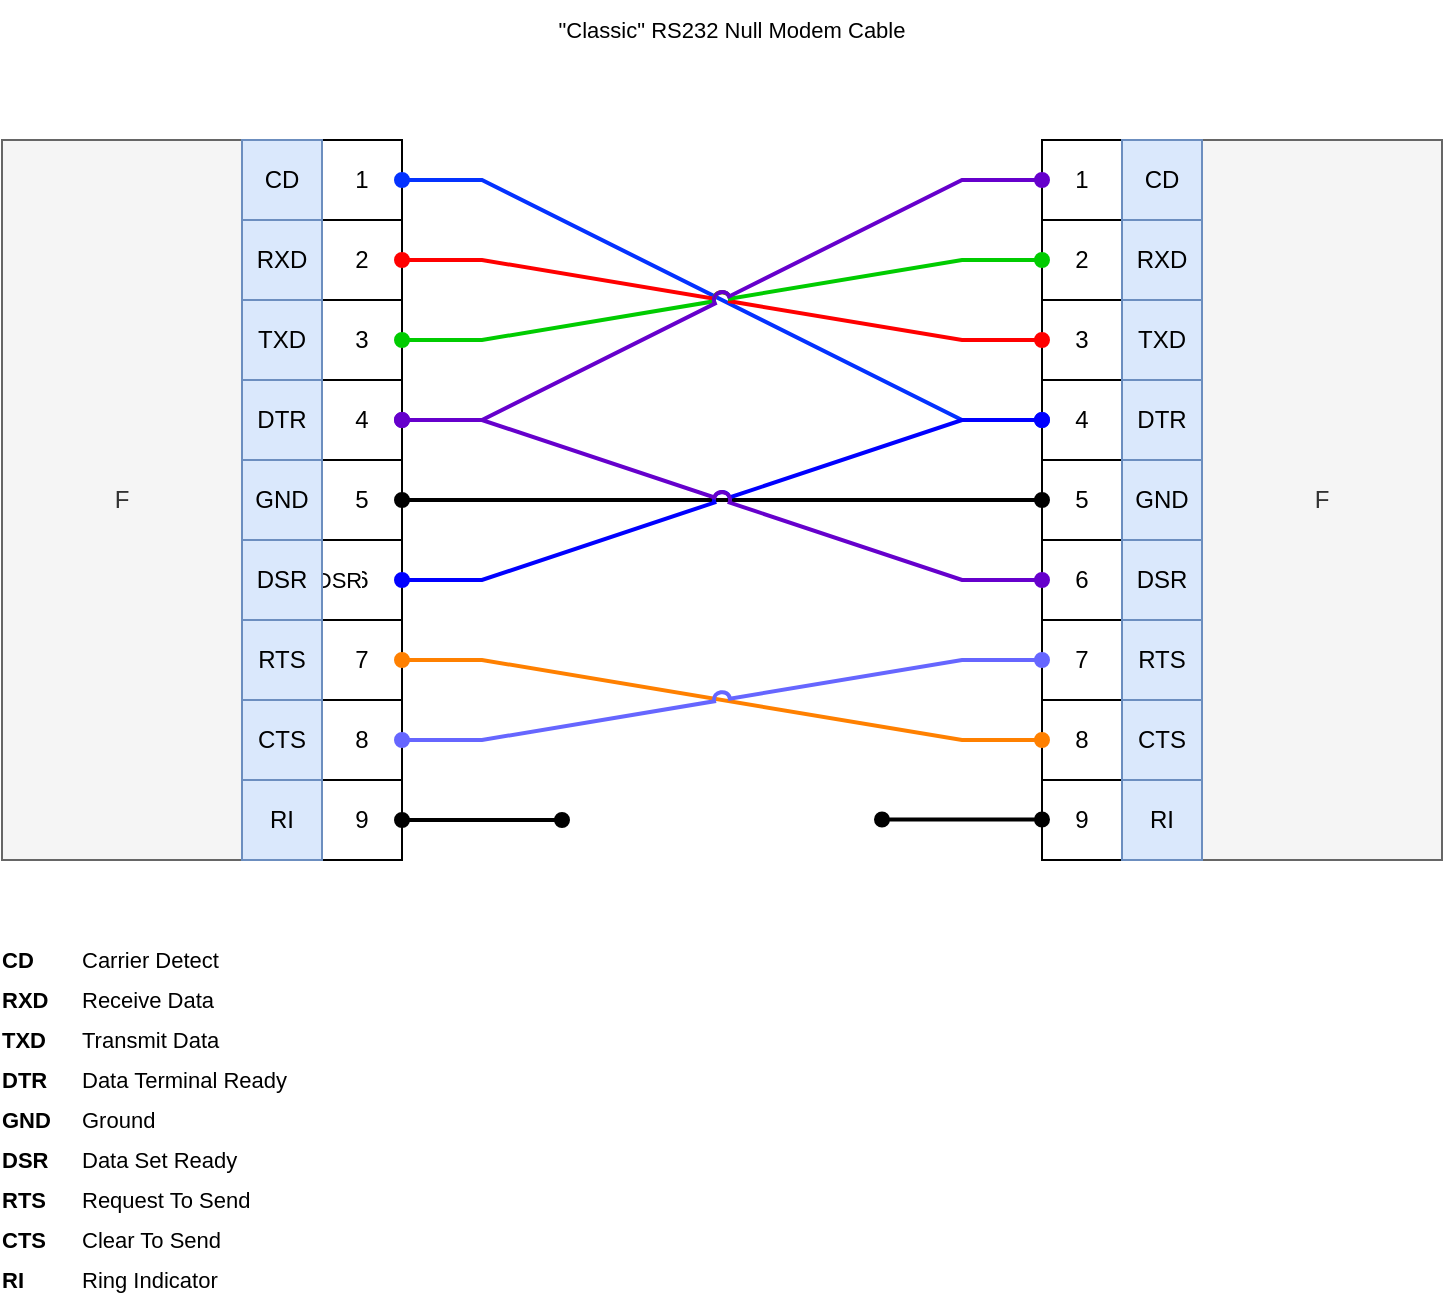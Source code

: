 <mxfile version="26.0.11">
  <diagram name="Page-1" id="jlNaeUJ58-j6CCFF46g7">
    <mxGraphModel dx="2440" dy="1328" grid="1" gridSize="10" guides="1" tooltips="1" connect="1" arrows="1" fold="1" page="1" pageScale="1" pageWidth="1169" pageHeight="827" math="0" shadow="0">
      <root>
        <mxCell id="0" />
        <mxCell id="1" parent="0" />
        <mxCell id="HLjWQWwi_whhqIadVQS3-2" value="F" style="rounded=0;whiteSpace=wrap;html=1;fillColor=#f5f5f5;fontColor=#333333;strokeColor=#666666;" parent="1" vertex="1">
          <mxGeometry x="240" y="80" width="120" height="360" as="geometry" />
        </mxCell>
        <mxCell id="HLjWQWwi_whhqIadVQS3-3" value="F" style="rounded=0;whiteSpace=wrap;html=1;fillColor=#f5f5f5;fontColor=#333333;strokeColor=#666666;" parent="1" vertex="1">
          <mxGeometry x="840" y="80" width="120" height="360" as="geometry" />
        </mxCell>
        <mxCell id="HLjWQWwi_whhqIadVQS3-4" value="1" style="whiteSpace=wrap;html=1;aspect=fixed;" parent="1" vertex="1">
          <mxGeometry x="400" y="80" width="40" height="40" as="geometry" />
        </mxCell>
        <mxCell id="HLjWQWwi_whhqIadVQS3-5" value="2" style="whiteSpace=wrap;html=1;aspect=fixed;" parent="1" vertex="1">
          <mxGeometry x="400" y="120" width="40" height="40" as="geometry" />
        </mxCell>
        <mxCell id="HLjWQWwi_whhqIadVQS3-6" value="3" style="whiteSpace=wrap;html=1;aspect=fixed;" parent="1" vertex="1">
          <mxGeometry x="400" y="160" width="40" height="40" as="geometry" />
        </mxCell>
        <mxCell id="HLjWQWwi_whhqIadVQS3-7" value="4" style="whiteSpace=wrap;html=1;aspect=fixed;" parent="1" vertex="1">
          <mxGeometry x="400" y="200" width="40" height="40" as="geometry" />
        </mxCell>
        <mxCell id="HLjWQWwi_whhqIadVQS3-8" value="5" style="whiteSpace=wrap;html=1;aspect=fixed;" parent="1" vertex="1">
          <mxGeometry x="400" y="240" width="40" height="40" as="geometry" />
        </mxCell>
        <mxCell id="HLjWQWwi_whhqIadVQS3-9" value="7" style="whiteSpace=wrap;html=1;aspect=fixed;" parent="1" vertex="1">
          <mxGeometry x="400" y="320" width="40" height="40" as="geometry" />
        </mxCell>
        <mxCell id="HLjWQWwi_whhqIadVQS3-10" value="6" style="whiteSpace=wrap;html=1;aspect=fixed;" parent="1" vertex="1">
          <mxGeometry x="400" y="280" width="40" height="40" as="geometry" />
        </mxCell>
        <mxCell id="HLjWQWwi_whhqIadVQS3-11" value="9" style="whiteSpace=wrap;html=1;aspect=fixed;" parent="1" vertex="1">
          <mxGeometry x="400" y="400" width="40" height="40" as="geometry" />
        </mxCell>
        <mxCell id="HLjWQWwi_whhqIadVQS3-12" value="8" style="whiteSpace=wrap;html=1;aspect=fixed;" parent="1" vertex="1">
          <mxGeometry x="400" y="360" width="40" height="40" as="geometry" />
        </mxCell>
        <mxCell id="HLjWQWwi_whhqIadVQS3-14" value="1" style="whiteSpace=wrap;html=1;aspect=fixed;" parent="1" vertex="1">
          <mxGeometry x="760" y="80" width="40" height="40" as="geometry" />
        </mxCell>
        <mxCell id="HLjWQWwi_whhqIadVQS3-15" value="2" style="whiteSpace=wrap;html=1;aspect=fixed;" parent="1" vertex="1">
          <mxGeometry x="760" y="120" width="40" height="40" as="geometry" />
        </mxCell>
        <mxCell id="HLjWQWwi_whhqIadVQS3-16" value="3" style="whiteSpace=wrap;html=1;aspect=fixed;" parent="1" vertex="1">
          <mxGeometry x="760" y="160" width="40" height="40" as="geometry" />
        </mxCell>
        <mxCell id="HLjWQWwi_whhqIadVQS3-17" value="4" style="whiteSpace=wrap;html=1;aspect=fixed;" parent="1" vertex="1">
          <mxGeometry x="760" y="200" width="40" height="40" as="geometry" />
        </mxCell>
        <mxCell id="HLjWQWwi_whhqIadVQS3-18" value="5" style="whiteSpace=wrap;html=1;aspect=fixed;" parent="1" vertex="1">
          <mxGeometry x="760" y="240" width="40" height="40" as="geometry" />
        </mxCell>
        <mxCell id="HLjWQWwi_whhqIadVQS3-19" value="7" style="whiteSpace=wrap;html=1;aspect=fixed;" parent="1" vertex="1">
          <mxGeometry x="760" y="320" width="40" height="40" as="geometry" />
        </mxCell>
        <mxCell id="HLjWQWwi_whhqIadVQS3-20" value="6" style="whiteSpace=wrap;html=1;aspect=fixed;" parent="1" vertex="1">
          <mxGeometry x="760" y="280" width="40" height="40" as="geometry" />
        </mxCell>
        <mxCell id="HLjWQWwi_whhqIadVQS3-21" value="9" style="whiteSpace=wrap;html=1;aspect=fixed;" parent="1" vertex="1">
          <mxGeometry x="760" y="400" width="40" height="40" as="geometry" />
        </mxCell>
        <mxCell id="HLjWQWwi_whhqIadVQS3-22" value="8" style="whiteSpace=wrap;html=1;aspect=fixed;" parent="1" vertex="1">
          <mxGeometry x="760" y="360" width="40" height="40" as="geometry" />
        </mxCell>
        <mxCell id="HLjWQWwi_whhqIadVQS3-23" value="" style="edgeStyle=none;orthogonalLoop=1;jettySize=auto;html=1;rounded=0;jumpStyle=arc;endArrow=oval;startFill=1;strokeWidth=2;endFill=1;startArrow=oval;exitX=1;exitY=0.5;exitDx=0;exitDy=0;entryX=0;entryY=0.5;entryDx=0;entryDy=0;strokeColor=light-dark(#0432ff, transparent);" parent="1" source="HLjWQWwi_whhqIadVQS3-4" target="HLjWQWwi_whhqIadVQS3-17" edge="1">
          <mxGeometry width="80" relative="1" as="geometry">
            <mxPoint x="480" y="500" as="sourcePoint" />
            <mxPoint x="560" y="500" as="targetPoint" />
            <Array as="points">
              <mxPoint x="480" y="100" />
              <mxPoint x="720" y="220" />
            </Array>
          </mxGeometry>
        </mxCell>
        <mxCell id="HLjWQWwi_whhqIadVQS3-24" value="" style="edgeStyle=none;orthogonalLoop=1;jettySize=auto;html=1;rounded=0;strokeColor=#FF0000;strokeWidth=2;align=center;verticalAlign=middle;fontFamily=Helvetica;fontSize=11;fontColor=default;labelBackgroundColor=default;jumpStyle=arc;startArrow=oval;startFill=1;endArrow=oval;endFill=1;exitX=1;exitY=0.5;exitDx=0;exitDy=0;entryX=0;entryY=0.5;entryDx=0;entryDy=0;" parent="1" source="HLjWQWwi_whhqIadVQS3-5" target="HLjWQWwi_whhqIadVQS3-16" edge="1">
          <mxGeometry width="80" relative="1" as="geometry">
            <mxPoint x="610" y="340" as="sourcePoint" />
            <mxPoint x="690" y="340" as="targetPoint" />
            <Array as="points">
              <mxPoint x="480" y="140" />
              <mxPoint x="720" y="180" />
            </Array>
          </mxGeometry>
        </mxCell>
        <mxCell id="HLjWQWwi_whhqIadVQS3-25" value="" style="edgeStyle=none;orthogonalLoop=1;jettySize=auto;html=1;rounded=0;strokeColor=#00CC00;strokeWidth=2;align=center;verticalAlign=middle;fontFamily=Helvetica;fontSize=11;fontColor=default;labelBackgroundColor=default;jumpStyle=arc;startArrow=oval;startFill=1;endArrow=oval;endFill=1;exitX=1;exitY=0.5;exitDx=0;exitDy=0;entryX=0;entryY=0.5;entryDx=0;entryDy=0;" parent="1" source="HLjWQWwi_whhqIadVQS3-6" target="HLjWQWwi_whhqIadVQS3-15" edge="1">
          <mxGeometry width="80" relative="1" as="geometry">
            <mxPoint x="580" y="230" as="sourcePoint" />
            <mxPoint x="660" y="230" as="targetPoint" />
            <Array as="points">
              <mxPoint x="480" y="180" />
              <mxPoint x="720" y="140" />
            </Array>
          </mxGeometry>
        </mxCell>
        <mxCell id="HLjWQWwi_whhqIadVQS3-26" value="" style="edgeStyle=none;orthogonalLoop=1;jettySize=auto;html=1;rounded=0;strokeColor=#6600CC;strokeWidth=2;align=center;verticalAlign=middle;fontFamily=Helvetica;fontSize=11;fontColor=default;labelBackgroundColor=default;jumpStyle=arc;startArrow=oval;startFill=1;endArrow=oval;endFill=1;exitX=1;exitY=0.5;exitDx=0;exitDy=0;entryX=0;entryY=0.5;entryDx=0;entryDy=0;" parent="1" source="HLjWQWwi_whhqIadVQS3-7" target="HLjWQWwi_whhqIadVQS3-14" edge="1">
          <mxGeometry width="80" relative="1" as="geometry">
            <mxPoint x="580" y="270" as="sourcePoint" />
            <mxPoint x="660" y="270" as="targetPoint" />
            <Array as="points">
              <mxPoint x="480" y="220" />
              <mxPoint x="720" y="100" />
            </Array>
          </mxGeometry>
        </mxCell>
        <mxCell id="HLjWQWwi_whhqIadVQS3-27" value="" style="edgeStyle=none;orthogonalLoop=1;jettySize=auto;html=1;rounded=0;strokeColor=default;strokeWidth=2;align=center;verticalAlign=middle;fontFamily=Helvetica;fontSize=11;fontColor=default;labelBackgroundColor=default;jumpStyle=arc;startArrow=oval;startFill=1;endArrow=oval;endFill=1;exitX=1;exitY=0.5;exitDx=0;exitDy=0;entryX=0;entryY=0.5;entryDx=0;entryDy=0;" parent="1" source="HLjWQWwi_whhqIadVQS3-8" target="HLjWQWwi_whhqIadVQS3-18" edge="1">
          <mxGeometry width="80" relative="1" as="geometry">
            <mxPoint x="600" y="360" as="sourcePoint" />
            <mxPoint x="680" y="360" as="targetPoint" />
            <Array as="points" />
          </mxGeometry>
        </mxCell>
        <mxCell id="HLjWQWwi_whhqIadVQS3-28" value="" style="edgeStyle=none;orthogonalLoop=1;jettySize=auto;html=1;rounded=0;strokeColor=#0000FF;strokeWidth=2;align=center;verticalAlign=middle;fontFamily=Helvetica;fontSize=11;fontColor=default;labelBackgroundColor=default;jumpStyle=arc;startArrow=oval;startFill=1;endArrow=oval;endFill=1;exitX=1;exitY=0.5;exitDx=0;exitDy=0;entryX=0;entryY=0.5;entryDx=0;entryDy=0;" parent="1" source="HLjWQWwi_whhqIadVQS3-10" target="HLjWQWwi_whhqIadVQS3-17" edge="1">
          <mxGeometry width="80" relative="1" as="geometry">
            <mxPoint x="680" y="350" as="sourcePoint" />
            <mxPoint x="760" y="350" as="targetPoint" />
            <Array as="points">
              <mxPoint x="480" y="300" />
              <mxPoint x="720" y="220" />
            </Array>
          </mxGeometry>
        </mxCell>
        <mxCell id="HLjWQWwi_whhqIadVQS3-29" value="" style="edgeStyle=none;orthogonalLoop=1;jettySize=auto;html=1;rounded=0;strokeColor=#FF8000;strokeWidth=2;align=center;verticalAlign=middle;fontFamily=Helvetica;fontSize=11;fontColor=default;labelBackgroundColor=default;jumpStyle=arc;startArrow=oval;startFill=1;endArrow=oval;endFill=1;exitX=1;exitY=0.5;exitDx=0;exitDy=0;entryX=0;entryY=0.5;entryDx=0;entryDy=0;" parent="1" source="HLjWQWwi_whhqIadVQS3-9" target="HLjWQWwi_whhqIadVQS3-22" edge="1">
          <mxGeometry width="80" relative="1" as="geometry">
            <mxPoint x="690" y="440" as="sourcePoint" />
            <mxPoint x="770" y="440" as="targetPoint" />
            <Array as="points">
              <mxPoint x="480" y="340" />
              <mxPoint x="720" y="380" />
            </Array>
          </mxGeometry>
        </mxCell>
        <mxCell id="HLjWQWwi_whhqIadVQS3-30" value="" style="edgeStyle=none;orthogonalLoop=1;jettySize=auto;html=1;rounded=0;strokeColor=#6666FF;strokeWidth=2;align=center;verticalAlign=middle;fontFamily=Helvetica;fontSize=11;fontColor=default;labelBackgroundColor=default;jumpStyle=arc;startArrow=oval;startFill=1;endArrow=oval;endFill=1;exitX=1;exitY=0.5;exitDx=0;exitDy=0;entryX=0;entryY=0.5;entryDx=0;entryDy=0;" parent="1" source="HLjWQWwi_whhqIadVQS3-12" target="HLjWQWwi_whhqIadVQS3-19" edge="1">
          <mxGeometry width="80" relative="1" as="geometry">
            <mxPoint x="700" y="480" as="sourcePoint" />
            <mxPoint x="780" y="480" as="targetPoint" />
            <Array as="points">
              <mxPoint x="480" y="380" />
              <mxPoint x="720" y="340" />
            </Array>
          </mxGeometry>
        </mxCell>
        <mxCell id="HLjWQWwi_whhqIadVQS3-32" value="" style="edgeStyle=none;orthogonalLoop=1;jettySize=auto;html=1;rounded=0;strokeColor=#6600CC;strokeWidth=2;align=center;verticalAlign=middle;fontFamily=Helvetica;fontSize=11;fontColor=default;labelBackgroundColor=default;jumpStyle=arc;startArrow=oval;startFill=1;endArrow=oval;endFill=1;entryX=0;entryY=0.5;entryDx=0;entryDy=0;exitX=1;exitY=0.5;exitDx=0;exitDy=0;" parent="1" source="HLjWQWwi_whhqIadVQS3-7" target="HLjWQWwi_whhqIadVQS3-20" edge="1">
          <mxGeometry width="80" relative="1" as="geometry">
            <mxPoint x="490" y="550" as="sourcePoint" />
            <mxPoint x="570" y="550" as="targetPoint" />
            <Array as="points">
              <mxPoint x="480" y="220" />
              <mxPoint x="720" y="300" />
            </Array>
          </mxGeometry>
        </mxCell>
        <mxCell id="HLjWQWwi_whhqIadVQS3-46" value="DSR" style="edgeLabel;html=1;align=center;verticalAlign=middle;resizable=0;points=[];fontFamily=Helvetica;fontSize=11;fontColor=default;labelBackgroundColor=default;" parent="HLjWQWwi_whhqIadVQS3-32" vertex="1" connectable="0">
          <mxGeometry x="0.807" y="-1" relative="1" as="geometry">
            <mxPoint x="-320" y="-1" as="offset" />
          </mxGeometry>
        </mxCell>
        <mxCell id="HLjWQWwi_whhqIadVQS3-47" value="" style="edgeStyle=none;orthogonalLoop=1;jettySize=auto;html=1;rounded=0;strokeColor=default;strokeWidth=2;align=center;verticalAlign=middle;fontFamily=Helvetica;fontSize=11;fontColor=default;labelBackgroundColor=default;jumpStyle=arc;startArrow=oval;startFill=1;endArrow=oval;endFill=1;exitX=1;exitY=0.5;exitDx=0;exitDy=0;" parent="1" edge="1" source="HLjWQWwi_whhqIadVQS3-11">
          <mxGeometry width="80" relative="1" as="geometry">
            <mxPoint x="470" y="410" as="sourcePoint" />
            <mxPoint x="520" y="420" as="targetPoint" />
            <Array as="points" />
          </mxGeometry>
        </mxCell>
        <mxCell id="HLjWQWwi_whhqIadVQS3-48" value="" style="edgeStyle=none;orthogonalLoop=1;jettySize=auto;html=1;rounded=0;strokeColor=default;strokeWidth=2;align=center;verticalAlign=middle;fontFamily=Helvetica;fontSize=11;fontColor=default;labelBackgroundColor=default;jumpStyle=arc;startArrow=oval;startFill=1;endArrow=oval;endFill=1;" parent="1" edge="1">
          <mxGeometry width="80" relative="1" as="geometry">
            <mxPoint x="680" y="419.74" as="sourcePoint" />
            <mxPoint x="760" y="419.74" as="targetPoint" />
            <Array as="points" />
          </mxGeometry>
        </mxCell>
        <mxCell id="HLjWQWwi_whhqIadVQS3-56" value="&quot;Classic&quot; RS232 Null Modem Cable" style="text;strokeColor=none;align=center;fillColor=none;html=1;verticalAlign=middle;whiteSpace=wrap;rounded=0;fontFamily=Helvetica;fontSize=11;fontColor=default;labelBackgroundColor=default;" parent="1" vertex="1">
          <mxGeometry x="510" y="10" width="190" height="30" as="geometry" />
        </mxCell>
        <mxCell id="HLjWQWwi_whhqIadVQS3-58" value="CD" style="text;strokeColor=none;align=left;fillColor=none;html=1;verticalAlign=middle;whiteSpace=wrap;rounded=0;fontFamily=Helvetica;fontSize=11;fontColor=default;labelBackgroundColor=default;spacing=0;fontStyle=1" parent="1" vertex="1">
          <mxGeometry x="240" y="480" width="40" height="20" as="geometry" />
        </mxCell>
        <mxCell id="HLjWQWwi_whhqIadVQS3-59" value="RXD" style="text;strokeColor=none;align=left;fillColor=none;html=1;verticalAlign=middle;whiteSpace=wrap;rounded=0;fontFamily=Helvetica;fontSize=11;fontColor=default;labelBackgroundColor=default;spacing=0;fontStyle=1" parent="1" vertex="1">
          <mxGeometry x="240" y="500" width="40" height="20" as="geometry" />
        </mxCell>
        <mxCell id="HLjWQWwi_whhqIadVQS3-60" value="TXD" style="text;strokeColor=none;align=left;fillColor=none;html=1;verticalAlign=middle;whiteSpace=wrap;rounded=0;fontFamily=Helvetica;fontSize=11;fontColor=default;labelBackgroundColor=default;spacing=0;fontStyle=1" parent="1" vertex="1">
          <mxGeometry x="240" y="520" width="40" height="20" as="geometry" />
        </mxCell>
        <mxCell id="HLjWQWwi_whhqIadVQS3-61" value="DTR" style="text;strokeColor=none;align=left;fillColor=none;html=1;verticalAlign=middle;whiteSpace=wrap;rounded=0;fontFamily=Helvetica;fontSize=11;fontColor=default;labelBackgroundColor=default;spacing=0;fontStyle=1" parent="1" vertex="1">
          <mxGeometry x="240" y="540" width="40" height="20" as="geometry" />
        </mxCell>
        <mxCell id="HLjWQWwi_whhqIadVQS3-62" value="GND" style="text;strokeColor=none;align=left;fillColor=none;html=1;verticalAlign=middle;whiteSpace=wrap;rounded=0;fontFamily=Helvetica;fontSize=11;fontColor=default;labelBackgroundColor=default;spacing=0;fontStyle=1" parent="1" vertex="1">
          <mxGeometry x="240" y="560" width="40" height="20" as="geometry" />
        </mxCell>
        <mxCell id="HLjWQWwi_whhqIadVQS3-63" value="DSR" style="text;strokeColor=none;align=left;fillColor=none;html=1;verticalAlign=middle;whiteSpace=wrap;rounded=0;fontFamily=Helvetica;fontSize=11;fontColor=default;labelBackgroundColor=default;spacing=0;fontStyle=1" parent="1" vertex="1">
          <mxGeometry x="240" y="580" width="40" height="20" as="geometry" />
        </mxCell>
        <mxCell id="HLjWQWwi_whhqIadVQS3-64" value="RTS" style="text;strokeColor=none;align=left;fillColor=none;html=1;verticalAlign=middle;whiteSpace=wrap;rounded=0;fontFamily=Helvetica;fontSize=11;fontColor=default;labelBackgroundColor=default;spacing=0;fontStyle=1" parent="1" vertex="1">
          <mxGeometry x="240" y="600" width="40" height="20" as="geometry" />
        </mxCell>
        <mxCell id="HLjWQWwi_whhqIadVQS3-65" value="CTS" style="text;strokeColor=none;align=left;fillColor=none;html=1;verticalAlign=middle;whiteSpace=wrap;rounded=0;fontFamily=Helvetica;fontSize=11;fontColor=default;labelBackgroundColor=default;spacing=0;fontStyle=1" parent="1" vertex="1">
          <mxGeometry x="240" y="620" width="40" height="20" as="geometry" />
        </mxCell>
        <mxCell id="HLjWQWwi_whhqIadVQS3-66" value="RI" style="text;strokeColor=none;align=left;fillColor=none;html=1;verticalAlign=middle;whiteSpace=wrap;rounded=0;fontFamily=Helvetica;fontSize=11;fontColor=default;labelBackgroundColor=default;spacing=0;fontStyle=1" parent="1" vertex="1">
          <mxGeometry x="240" y="640" width="40" height="20" as="geometry" />
        </mxCell>
        <mxCell id="HLjWQWwi_whhqIadVQS3-67" value="Carrier Detect" style="text;strokeColor=none;align=left;fillColor=none;html=1;verticalAlign=middle;whiteSpace=wrap;rounded=0;fontFamily=Helvetica;fontSize=11;fontColor=default;labelBackgroundColor=default;spacing=0;" parent="1" vertex="1">
          <mxGeometry x="280" y="480" width="120" height="20" as="geometry" />
        </mxCell>
        <mxCell id="HLjWQWwi_whhqIadVQS3-68" value="Receive Data" style="text;strokeColor=none;align=left;fillColor=none;html=1;verticalAlign=middle;whiteSpace=wrap;rounded=0;fontFamily=Helvetica;fontSize=11;fontColor=default;labelBackgroundColor=default;spacing=0;" parent="1" vertex="1">
          <mxGeometry x="280" y="500" width="120" height="20" as="geometry" />
        </mxCell>
        <mxCell id="HLjWQWwi_whhqIadVQS3-69" value="Transmit Data" style="text;strokeColor=none;align=left;fillColor=none;html=1;verticalAlign=middle;whiteSpace=wrap;rounded=0;fontFamily=Helvetica;fontSize=11;fontColor=default;labelBackgroundColor=default;spacing=0;" parent="1" vertex="1">
          <mxGeometry x="280" y="520" width="120" height="20" as="geometry" />
        </mxCell>
        <mxCell id="HLjWQWwi_whhqIadVQS3-70" value="Data Terminal Ready" style="text;strokeColor=none;align=left;fillColor=none;html=1;verticalAlign=middle;whiteSpace=wrap;rounded=0;fontFamily=Helvetica;fontSize=11;fontColor=default;labelBackgroundColor=default;spacing=0;" parent="1" vertex="1">
          <mxGeometry x="280" y="540" width="120" height="20" as="geometry" />
        </mxCell>
        <mxCell id="HLjWQWwi_whhqIadVQS3-71" value="Ground" style="text;strokeColor=none;align=left;fillColor=none;html=1;verticalAlign=middle;whiteSpace=wrap;rounded=0;fontFamily=Helvetica;fontSize=11;fontColor=default;labelBackgroundColor=default;spacing=0;" parent="1" vertex="1">
          <mxGeometry x="280" y="560" width="120" height="20" as="geometry" />
        </mxCell>
        <mxCell id="HLjWQWwi_whhqIadVQS3-72" value="Data Set Ready" style="text;strokeColor=none;align=left;fillColor=none;html=1;verticalAlign=middle;whiteSpace=wrap;rounded=0;fontFamily=Helvetica;fontSize=11;fontColor=default;labelBackgroundColor=default;spacing=0;" parent="1" vertex="1">
          <mxGeometry x="280" y="580" width="120" height="20" as="geometry" />
        </mxCell>
        <mxCell id="HLjWQWwi_whhqIadVQS3-73" value="Request To Send" style="text;strokeColor=none;align=left;fillColor=none;html=1;verticalAlign=middle;whiteSpace=wrap;rounded=0;fontFamily=Helvetica;fontSize=11;fontColor=default;labelBackgroundColor=default;spacing=0;" parent="1" vertex="1">
          <mxGeometry x="280" y="600" width="120" height="20" as="geometry" />
        </mxCell>
        <mxCell id="HLjWQWwi_whhqIadVQS3-74" value="Clear To Send" style="text;strokeColor=none;align=left;fillColor=none;html=1;verticalAlign=middle;whiteSpace=wrap;rounded=0;fontFamily=Helvetica;fontSize=11;fontColor=default;labelBackgroundColor=default;spacing=0;" parent="1" vertex="1">
          <mxGeometry x="280" y="620" width="120" height="20" as="geometry" />
        </mxCell>
        <mxCell id="HLjWQWwi_whhqIadVQS3-75" value="Ring Indicator" style="text;strokeColor=none;align=left;fillColor=none;html=1;verticalAlign=middle;whiteSpace=wrap;rounded=0;fontFamily=Helvetica;fontSize=11;fontColor=default;labelBackgroundColor=default;spacing=0;" parent="1" vertex="1">
          <mxGeometry x="280" y="640" width="120" height="20" as="geometry" />
        </mxCell>
        <mxCell id="21KtwQQgOQiGFJad7EfL-1" value="CD" style="whiteSpace=wrap;html=1;aspect=fixed;fillColor=#dae8fc;strokeColor=#6c8ebf;" vertex="1" parent="1">
          <mxGeometry x="360" y="80" width="40" height="40" as="geometry" />
        </mxCell>
        <mxCell id="21KtwQQgOQiGFJad7EfL-2" value="RXD" style="whiteSpace=wrap;html=1;aspect=fixed;fillColor=#dae8fc;strokeColor=#6c8ebf;" vertex="1" parent="1">
          <mxGeometry x="360" y="120" width="40" height="40" as="geometry" />
        </mxCell>
        <mxCell id="21KtwQQgOQiGFJad7EfL-3" value="TXD" style="whiteSpace=wrap;html=1;aspect=fixed;fillColor=#dae8fc;strokeColor=#6c8ebf;" vertex="1" parent="1">
          <mxGeometry x="360" y="160" width="40" height="40" as="geometry" />
        </mxCell>
        <mxCell id="21KtwQQgOQiGFJad7EfL-4" value="DTR" style="whiteSpace=wrap;html=1;aspect=fixed;fillColor=#dae8fc;strokeColor=#6c8ebf;" vertex="1" parent="1">
          <mxGeometry x="360" y="200" width="40" height="40" as="geometry" />
        </mxCell>
        <mxCell id="21KtwQQgOQiGFJad7EfL-5" value="GND" style="whiteSpace=wrap;html=1;aspect=fixed;fillColor=#dae8fc;strokeColor=#6c8ebf;" vertex="1" parent="1">
          <mxGeometry x="360" y="240" width="40" height="40" as="geometry" />
        </mxCell>
        <mxCell id="21KtwQQgOQiGFJad7EfL-6" value="RTS" style="whiteSpace=wrap;html=1;aspect=fixed;fillColor=#dae8fc;strokeColor=#6c8ebf;" vertex="1" parent="1">
          <mxGeometry x="360" y="320" width="40" height="40" as="geometry" />
        </mxCell>
        <mxCell id="21KtwQQgOQiGFJad7EfL-7" value="DSR" style="whiteSpace=wrap;html=1;aspect=fixed;fillColor=#dae8fc;strokeColor=#6c8ebf;" vertex="1" parent="1">
          <mxGeometry x="360" y="280" width="40" height="40" as="geometry" />
        </mxCell>
        <mxCell id="21KtwQQgOQiGFJad7EfL-8" value="RI" style="whiteSpace=wrap;html=1;aspect=fixed;fillColor=#dae8fc;strokeColor=#6c8ebf;" vertex="1" parent="1">
          <mxGeometry x="360" y="400" width="40" height="40" as="geometry" />
        </mxCell>
        <mxCell id="21KtwQQgOQiGFJad7EfL-9" value="CTS" style="whiteSpace=wrap;html=1;aspect=fixed;fillColor=#dae8fc;strokeColor=#6c8ebf;" vertex="1" parent="1">
          <mxGeometry x="360" y="360" width="40" height="40" as="geometry" />
        </mxCell>
        <mxCell id="21KtwQQgOQiGFJad7EfL-10" value="CD" style="whiteSpace=wrap;html=1;aspect=fixed;fillColor=#dae8fc;strokeColor=#6c8ebf;" vertex="1" parent="1">
          <mxGeometry x="800" y="80" width="40" height="40" as="geometry" />
        </mxCell>
        <mxCell id="21KtwQQgOQiGFJad7EfL-11" value="RXD" style="whiteSpace=wrap;html=1;aspect=fixed;fillColor=#dae8fc;strokeColor=#6c8ebf;" vertex="1" parent="1">
          <mxGeometry x="800" y="120" width="40" height="40" as="geometry" />
        </mxCell>
        <mxCell id="21KtwQQgOQiGFJad7EfL-12" value="TXD" style="whiteSpace=wrap;html=1;aspect=fixed;fillColor=#dae8fc;strokeColor=#6c8ebf;" vertex="1" parent="1">
          <mxGeometry x="800" y="160" width="40" height="40" as="geometry" />
        </mxCell>
        <mxCell id="21KtwQQgOQiGFJad7EfL-13" value="DTR" style="whiteSpace=wrap;html=1;aspect=fixed;fillColor=#dae8fc;strokeColor=#6c8ebf;" vertex="1" parent="1">
          <mxGeometry x="800" y="200" width="40" height="40" as="geometry" />
        </mxCell>
        <mxCell id="21KtwQQgOQiGFJad7EfL-14" value="GND" style="whiteSpace=wrap;html=1;aspect=fixed;fillColor=#dae8fc;strokeColor=#6c8ebf;" vertex="1" parent="1">
          <mxGeometry x="800" y="240" width="40" height="40" as="geometry" />
        </mxCell>
        <mxCell id="21KtwQQgOQiGFJad7EfL-15" value="RTS" style="whiteSpace=wrap;html=1;aspect=fixed;fillColor=#dae8fc;strokeColor=#6c8ebf;" vertex="1" parent="1">
          <mxGeometry x="800" y="320" width="40" height="40" as="geometry" />
        </mxCell>
        <mxCell id="21KtwQQgOQiGFJad7EfL-16" value="DSR" style="whiteSpace=wrap;html=1;aspect=fixed;fillColor=#dae8fc;strokeColor=#6c8ebf;" vertex="1" parent="1">
          <mxGeometry x="800" y="280" width="40" height="40" as="geometry" />
        </mxCell>
        <mxCell id="21KtwQQgOQiGFJad7EfL-17" value="RI" style="whiteSpace=wrap;html=1;aspect=fixed;fillColor=#dae8fc;strokeColor=#6c8ebf;" vertex="1" parent="1">
          <mxGeometry x="800" y="400" width="40" height="40" as="geometry" />
        </mxCell>
        <mxCell id="21KtwQQgOQiGFJad7EfL-18" value="CTS" style="whiteSpace=wrap;html=1;aspect=fixed;fillColor=#dae8fc;strokeColor=#6c8ebf;" vertex="1" parent="1">
          <mxGeometry x="800" y="360" width="40" height="40" as="geometry" />
        </mxCell>
      </root>
    </mxGraphModel>
  </diagram>
</mxfile>

